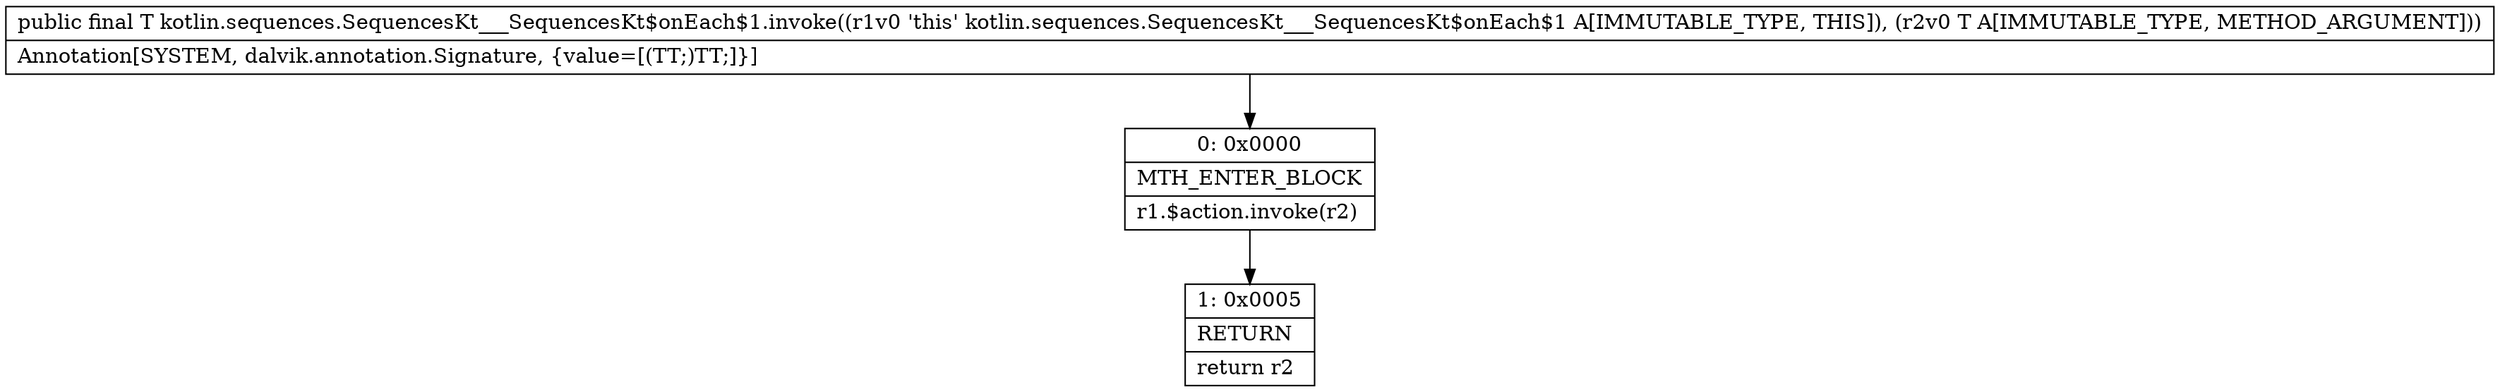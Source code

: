 digraph "CFG forkotlin.sequences.SequencesKt___SequencesKt$onEach$1.invoke(Ljava\/lang\/Object;)Ljava\/lang\/Object;" {
Node_0 [shape=record,label="{0\:\ 0x0000|MTH_ENTER_BLOCK\l|r1.$action.invoke(r2)\l}"];
Node_1 [shape=record,label="{1\:\ 0x0005|RETURN\l|return r2\l}"];
MethodNode[shape=record,label="{public final T kotlin.sequences.SequencesKt___SequencesKt$onEach$1.invoke((r1v0 'this' kotlin.sequences.SequencesKt___SequencesKt$onEach$1 A[IMMUTABLE_TYPE, THIS]), (r2v0 T A[IMMUTABLE_TYPE, METHOD_ARGUMENT]))  | Annotation[SYSTEM, dalvik.annotation.Signature, \{value=[(TT;)TT;]\}]\l}"];
MethodNode -> Node_0;
Node_0 -> Node_1;
}

